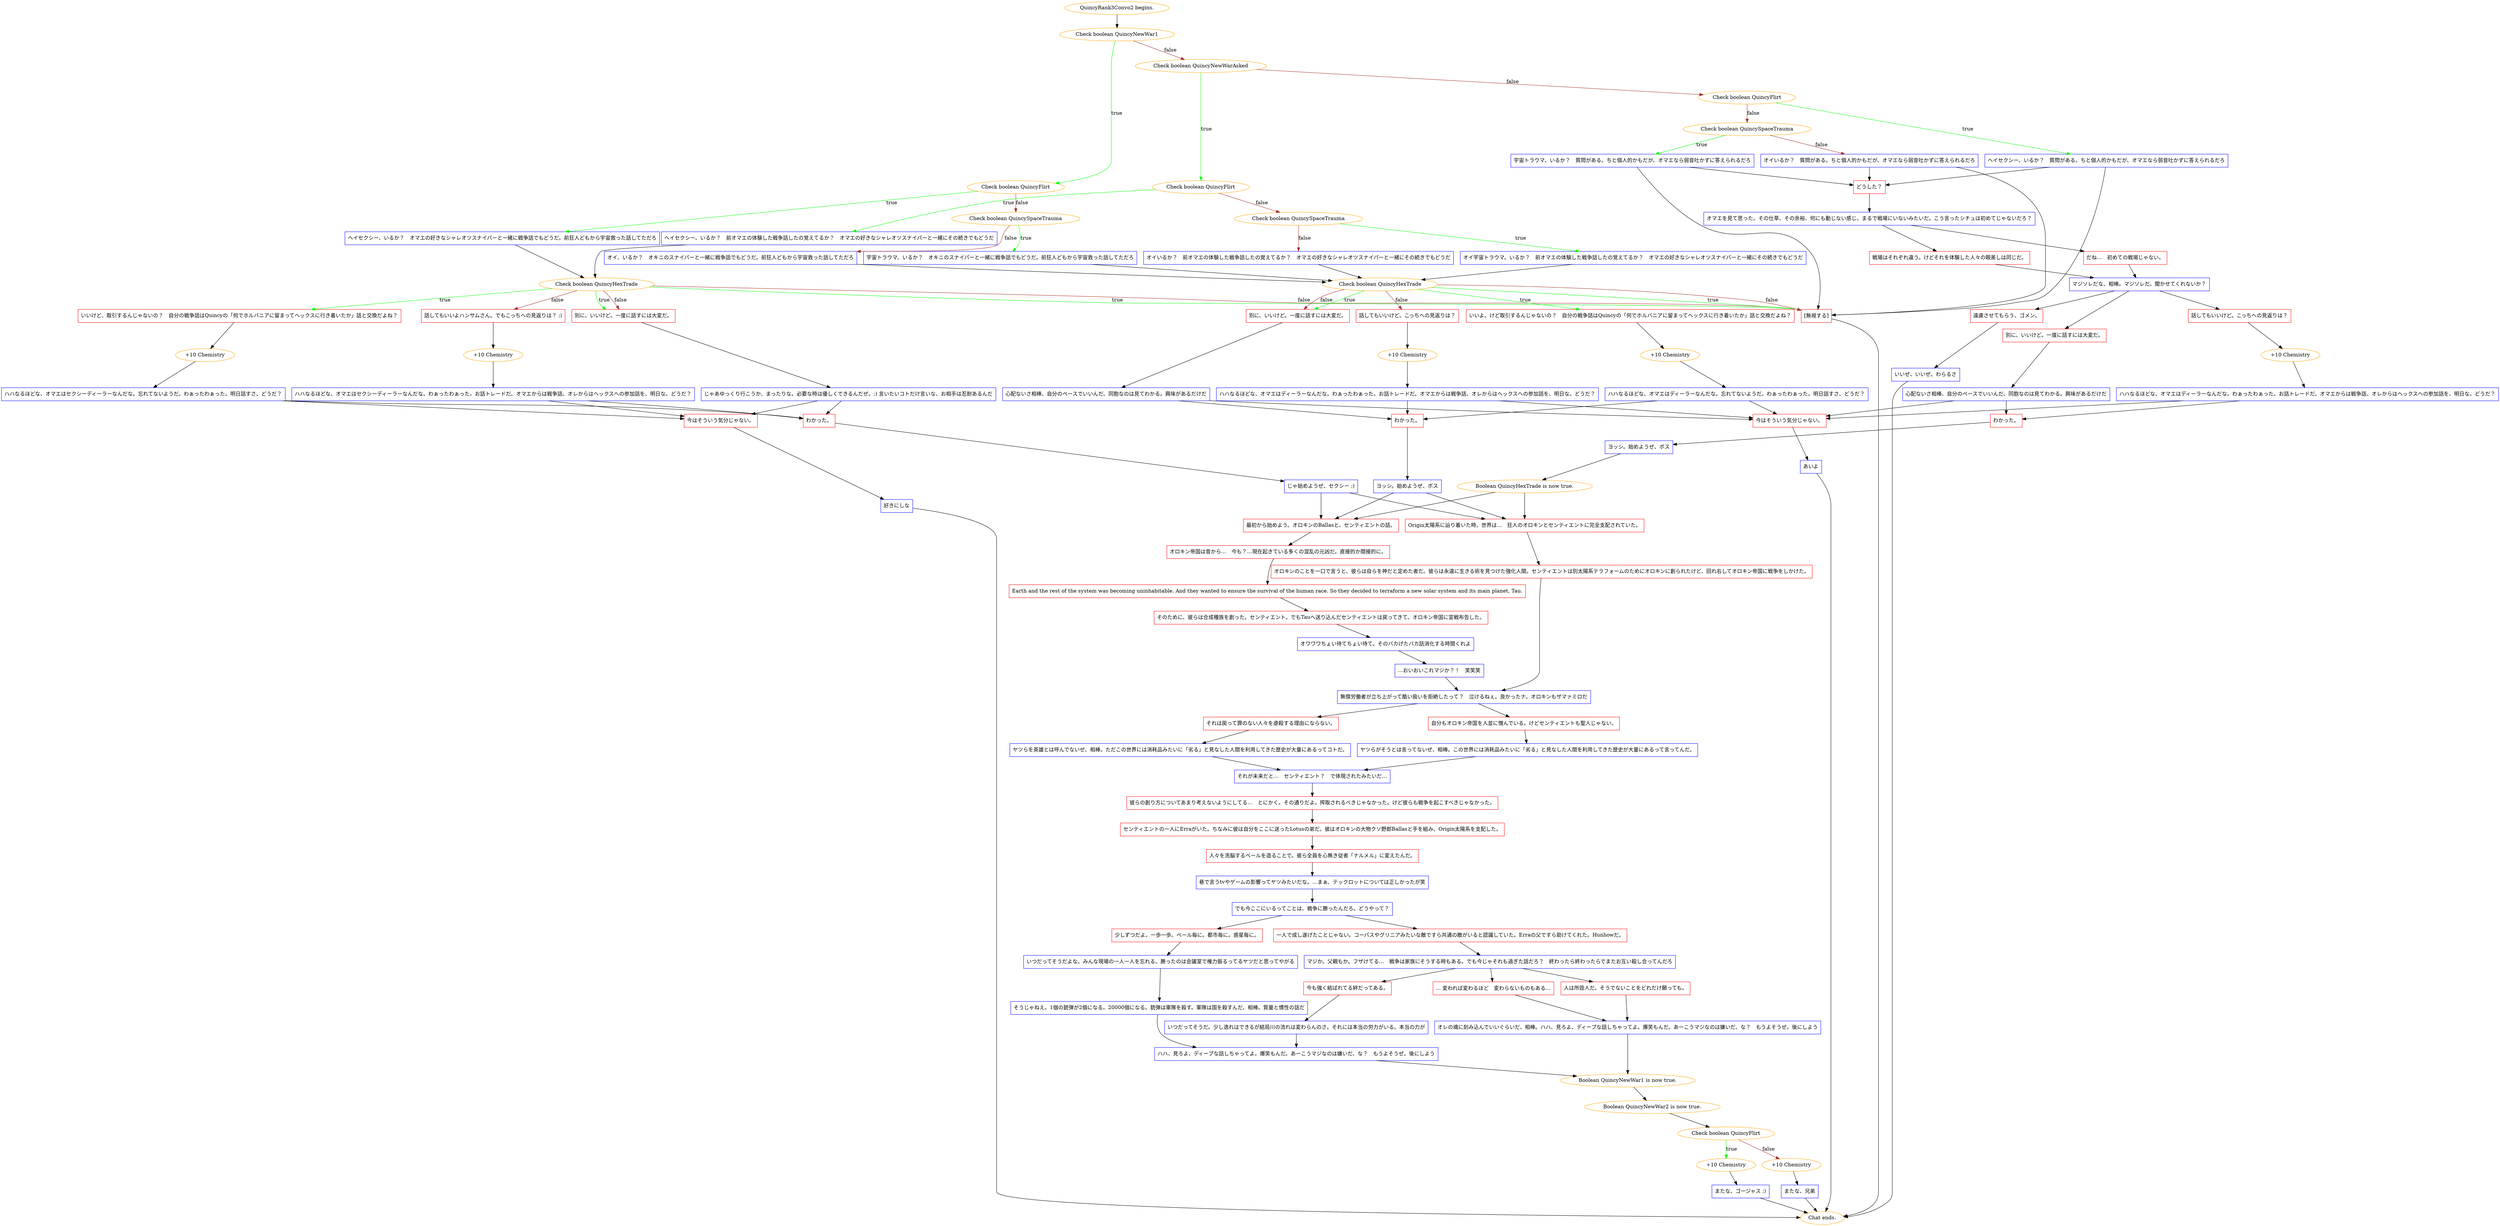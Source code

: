 digraph {
	"QuincyRank3Convo2 begins." [color=orange];
		"QuincyRank3Convo2 begins." -> j1227234177;
	j1227234177 [label="Check boolean QuincyNewWar1",color=orange];
		j1227234177 -> j3433158672 [label=true,color=green];
		j1227234177 -> j970692775 [label=false,color=brown];
	j3433158672 [label="Check boolean QuincyFlirt",color=orange];
		j3433158672 -> j3175624476 [label=true,color=green];
		j3433158672 -> j3134332762 [label=false,color=brown];
	j970692775 [label="Check boolean QuincyNewWarAsked",color=orange];
		j970692775 -> j4151139557 [label=true,color=green];
		j970692775 -> j1584210937 [label=false,color=brown];
	j3175624476 [label="ヘイセクシー、いるか？　オマエの好きなシャレオツスナイパーと一緒に戦争話でもどうだ。前狂人どもから宇宙救った話してただろ",shape=box,color=blue];
		j3175624476 -> j2930633811;
	j3134332762 [label="Check boolean QuincySpaceTrauma",color=orange];
		j3134332762 -> j565921152 [label=true,color=green];
		j3134332762 -> j165101868 [label=false,color=brown];
	j4151139557 [label="Check boolean QuincyFlirt",color=orange];
		j4151139557 -> j3891024938 [label=true,color=green];
		j4151139557 -> j3134221175 [label=false,color=brown];
	j1584210937 [label="Check boolean QuincyFlirt",color=orange];
		j1584210937 -> j22630007 [label=true,color=green];
		j1584210937 -> j2192536443 [label=false,color=brown];
	j2930633811 [label="Check boolean QuincyHexTrade",color=orange];
		j2930633811 -> j3507120462 [label=true,color=green];
		j2930633811 -> j3622674547 [label=true,color=green];
		j2930633811 -> j85835136 [label=true,color=green];
		j2930633811 -> j812276157 [label=false,color=brown];
		j2930633811 -> j3622674547 [label=false,color=brown];
		j2930633811 -> j85835136 [label=false,color=brown];
	j565921152 [label="宇宙トラウマ、いるか？　オキニのスナイパーと一緒に戦争話でもどうだ。前狂人どもから宇宙救った話してただろ",shape=box,color=blue];
		j565921152 -> j3628214946;
	j165101868 [label="オイ、いるか？　オキニのスナイパーと一緒に戦争話でもどうだ。前狂人どもから宇宙救った話してただろ",shape=box,color=blue];
		j165101868 -> j3628214946;
	j3891024938 [label="ヘイセクシー、いるか？　前オマエの体験した戦争話したの覚えてるか？　オマエの好きなシャレオツスナイパーと一緒にその続きでもどうだ",shape=box,color=blue];
		j3891024938 -> j2930633811;
	j3134221175 [label="Check boolean QuincySpaceTrauma",color=orange];
		j3134221175 -> j1154202603 [label=true,color=green];
		j3134221175 -> j2059790321 [label=false,color=brown];
	j22630007 [label="ヘイセクシー、いるか？　質問がある。ちと個人的かもだが、オマエなら弱音吐かずに答えられるだろ",shape=box,color=blue];
		j22630007 -> j1749844776;
		j22630007 -> j85835136;
	j2192536443 [label="Check boolean QuincySpaceTrauma",color=orange];
		j2192536443 -> j209688575 [label=true,color=green];
		j2192536443 -> j672165398 [label=false,color=brown];
	j3507120462 [label="いいけど、取引するんじゃないの？　自分の戦争話はQuincyの「何でホルバニアに留まってヘックスに行き着いたか」話と交換だよね？",shape=box,color=red];
		j3507120462 -> j320295869;
	j3622674547 [label="別に、いいけど。一度に話すには大変だ。",shape=box,color=red];
		j3622674547 -> j2233517355;
	j85835136 [label="[無視する]",shape=box,color=red];
		j85835136 -> "Chat ends.";
	j812276157 [label="話してもいいよハンサムさん。でもこっちへの見返りは？ ;)",shape=box,color=red];
		j812276157 -> j857950693;
	j3628214946 [label="Check boolean QuincyHexTrade",color=orange];
		j3628214946 -> j3386129945 [label=true,color=green];
		j3628214946 -> j774420174 [label=true,color=green];
		j3628214946 -> j85835136 [label=true,color=green];
		j3628214946 -> j719868885 [label=false,color=brown];
		j3628214946 -> j774420174 [label=false,color=brown];
		j3628214946 -> j85835136 [label=false,color=brown];
	j1154202603 [label="オイ宇宙トラウマ。いるか？　前オマエの体験した戦争話したの覚えてるか？　オマエの好きなシャレオツスナイパーと一緒にその続きでもどうだ",shape=box,color=blue];
		j1154202603 -> j3628214946;
	j2059790321 [label="オイいるか？　前オマエの体験した戦争話したの覚えてるか？　オマエの好きなシャレオツスナイパーと一緒にその続きでもどうだ",shape=box,color=blue];
		j2059790321 -> j3628214946;
	j1749844776 [label="どうした？",shape=box,color=red];
		j1749844776 -> j1226320759;
	j209688575 [label="宇宙トラウマ、いるか？　質問がある。ちと個人的かもだが、オマエなら弱音吐かずに答えられるだろ",shape=box,color=blue];
		j209688575 -> j1749844776;
		j209688575 -> j85835136;
	j672165398 [label="オイいるか？　質問がある。ちと個人的かもだが、オマエなら弱音吐かずに答えられるだろ",shape=box,color=blue];
		j672165398 -> j1749844776;
		j672165398 -> j85835136;
	j320295869 [label="+10 Chemistry",color=orange];
		j320295869 -> j90907191;
	j2233517355 [label="じゃあゆっくり行こうか、まったりな。必要な時は優しくできるんだぜ。;) 言いたいコトだけ言いな、お相手は忍耐あるんだ",shape=box,color=blue];
		j2233517355 -> j630687643;
		j2233517355 -> j97447526;
	"Chat ends." [color=orange];
	j857950693 [label="+10 Chemistry",color=orange];
		j857950693 -> j3071184290;
	j3386129945 [label="いいよ。けど取引するんじゃないの？　自分の戦争話はQuincyの「何でホルバニアに留まってヘックスに行き着いたか」話と交換だよね？",shape=box,color=red];
		j3386129945 -> j1026091353;
	j774420174 [label="別に、いいけど。一度に話すには大変だ。",shape=box,color=red];
		j774420174 -> j3399528913;
	j719868885 [label="話してもいいけど。こっちへの見返りは？",shape=box,color=red];
		j719868885 -> j3303368008;
	j1226320759 [label="オマエを見て思った。その仕草、その余裕、何にも動じない感じ、まるで戦場にいないみたいだ。こう言ったシチュは初めてじゃないだろ？",shape=box,color=blue];
		j1226320759 -> j3467653351;
		j1226320759 -> j2547233016;
	j90907191 [label="ハハなるほどな、オマエはセクシーディーラーなんだな。忘れてないようだ。わぁったわぁった。明日話すさ、どうだ？",shape=box,color=blue];
		j90907191 -> j630687643;
		j90907191 -> j97447526;
	j630687643 [label="わかった。",shape=box,color=red];
		j630687643 -> j924147985;
	j97447526 [label="今はそういう気分じゃない。",shape=box,color=red];
		j97447526 -> j3626755124;
	j3071184290 [label="ハハなるほどな、オマエはセクシーディーラーなんだな。わぁったわぁった。お話トレードだ。オマエからは戦争話、オレからはヘックスへの参加話を、明日な。どうだ？",shape=box,color=blue];
		j3071184290 -> j630687643;
		j3071184290 -> j97447526;
	j1026091353 [label="+10 Chemistry",color=orange];
		j1026091353 -> j1964319555;
	j3399528913 [label="心配ないさ相棒、自分のペースでいいんだ、同胞なのは見てわかる。興味があるだけだ",shape=box,color=blue];
		j3399528913 -> j3321608547;
		j3399528913 -> j213486952;
	j3303368008 [label="+10 Chemistry",color=orange];
		j3303368008 -> j2868195171;
	j3467653351 [label="だね…　初めての戦場じゃない。",shape=box,color=red];
		j3467653351 -> j1830601029;
	j2547233016 [label="戦場はそれぞれ違う。けどそれを体験した人々の眼差しは同じだ。",shape=box,color=red];
		j2547233016 -> j1830601029;
	j924147985 [label="じゃ始めようぜ、セクシー ;)",shape=box,color=blue];
		j924147985 -> j2472434869;
		j924147985 -> j306482265;
	j3626755124 [label="好きにしな",shape=box,color=blue];
		j3626755124 -> "Chat ends.";
	j1964319555 [label="ハハなるほどな、オマエはディーラーなんだな。忘れてないようだ。わぁったわぁった。明日話すさ、どうだ？",shape=box,color=blue];
		j1964319555 -> j3321608547;
		j1964319555 -> j213486952;
	j3321608547 [label="わかった。",shape=box,color=red];
		j3321608547 -> j2240718001;
	j213486952 [label="今はそういう気分じゃない。",shape=box,color=red];
		j213486952 -> j1027775213;
	j2868195171 [label="ハハなるほどな、オマエはディーラーなんだな。わぁったわぁった。お話トレードだ。オマエからは戦争話、オレからはヘックスへの参加話を、明日な。どうだ？",shape=box,color=blue];
		j2868195171 -> j3321608547;
		j2868195171 -> j213486952;
	j1830601029 [label="マジソレだな、相棒。マジソレだ。聞かせてくれないか？",shape=box,color=blue];
		j1830601029 -> j1707736138;
		j1830601029 -> j2826828767;
		j1830601029 -> j3228370123;
	j2472434869 [label="Origin太陽系に辿り着いた時、世界は…　狂人のオロキンとセンティエントに完全支配されていた。",shape=box,color=red];
		j2472434869 -> j88074307;
	j306482265 [label="最初から始めよう。オロキンのBallasと、センティエントの話。",shape=box,color=red];
		j306482265 -> j3734469565;
	j2240718001 [label="ヨッシ。始めようぜ、ボス",shape=box,color=blue];
		j2240718001 -> j2472434869;
		j2240718001 -> j306482265;
	j1027775213 [label="あいよ",shape=box,color=blue];
		j1027775213 -> "Chat ends.";
	j1707736138 [label="話してもいいけど。こっちへの見返りは？",shape=box,color=red];
		j1707736138 -> j111466621;
	j2826828767 [label="別に、いいけど。一度に話すには大変だ。",shape=box,color=red];
		j2826828767 -> j3366894097;
	j3228370123 [label="遠慮させてもらう、ゴメン。",shape=box,color=red];
		j3228370123 -> j2857533103;
	j88074307 [label="オロキンのことを一口で言うと、彼らは自らを神だと定めた者だ。彼らは永遠に生きる術を見つけた強化人間。センティエントは別太陽系テラフォームのためにオロキンに創られたけど、回れ右してオロキン帝国に戦争をしかけた。",shape=box,color=red];
		j88074307 -> j1195311415;
	j3734469565 [label="オロキン帝国は昔から…　今も？…現在起きている多くの混乱の元凶だ。直接的か間接的に。",shape=box,color=red];
		j3734469565 -> j3139055218;
	j111466621 [label="+10 Chemistry",color=orange];
		j111466621 -> j3499875527;
	j3366894097 [label="心配ないさ相棒、自分のペースでいいんだ、同胞なのは見てわかる。興味があるだけだ",shape=box,color=blue];
		j3366894097 -> j1064449289;
		j3366894097 -> j213486952;
	j2857533103 [label="いいぜ、いいぜ。わらるさ",shape=box,color=blue];
		j2857533103 -> "Chat ends.";
	j1195311415 [label="無償労働者が立ち上がって酷い扱いを拒絶したって？　泣けるねぇ。良かったナ。オロキンもザマァミロだ",shape=box,color=blue];
		j1195311415 -> j1151733053;
		j1195311415 -> j3207271312;
	j3139055218 [label="Earth and the rest of the system was becoming uninhabitable. And they wanted to ensure the survival of the human race. So they decided to terraform a new solar system and its main planet, Tau.",shape=box,color=red];
		j3139055218 -> j2707302369;
	j3499875527 [label="ハハなるほどな、オマエはディーラーなんだな。わぁったわぁった。お話トレードだ。オマエからは戦争話、オレからはヘックスへの参加話を、明日な。どうだ？",shape=box,color=blue];
		j3499875527 -> j1064449289;
		j3499875527 -> j213486952;
	j1064449289 [label="わかった。",shape=box,color=red];
		j1064449289 -> j205585001;
	j1151733053 [label="それは戻って罪のない人々を虐殺する理由にならない。",shape=box,color=red];
		j1151733053 -> j1997905997;
	j3207271312 [label="自分もオロキン帝国を人並に憎んでいる。けどセンティエントも聖人じゃない。",shape=box,color=red];
		j3207271312 -> j2297163024;
	j2707302369 [label="そのために、彼らは合成種族を創った。センティエント。でもTauへ送り込んだセンティエントは戻ってきて、オロキン帝国に宣戦布告した。",shape=box,color=red];
		j2707302369 -> j2988661086;
	j205585001 [label="ヨッシ。始めようぜ、ボス",shape=box,color=blue];
		j205585001 -> j1195954959;
	j1997905997 [label="ヤツらを英雄とは呼んでないぜ、相棒。ただこの世界には消耗品みたいに「劣る」と見なした人間を利用してきた歴史が大量にあるってコトだ。",shape=box,color=blue];
		j1997905997 -> j1525970875;
	j2297163024 [label="ヤツらがそうとは言ってないぜ、相棒。この世界には消耗品みたいに「劣る」と見なした人間を利用してきた歴史が大量にあるって言ってんだ。",shape=box,color=blue];
		j2297163024 -> j1525970875;
	j2988661086 [label="オワワワちょい待てちょい待て。そのバカげたバカ話消化する時間くれよ",shape=box,color=blue];
		j2988661086 -> j820195475;
	j1195954959 [label="Boolean QuincyHexTrade is now true.",color=orange];
		j1195954959 -> j306482265;
		j1195954959 -> j2472434869;
	j1525970875 [label="それが未来だと…　センティエント？　で体現されたみたいだ…",shape=box,color=blue];
		j1525970875 -> j3174164856;
	j820195475 [label="…おいおいこれマジか？！　笑笑笑",shape=box,color=blue];
		j820195475 -> j1195311415;
	j3174164856 [label="彼らの創り方についてあまり考えないようにしてる…　とにかく。その通りだよ。搾取されるべきじゃなかった。けど彼らも戦争を起こすべきじゃなかった。",shape=box,color=red];
		j3174164856 -> j2307155353;
	j2307155353 [label="センティエントの一人にErraがいた。ちなみに彼は自分をここに送ったLotusの弟だ。彼はオロキンの大物クソ野郎Ballasと手を組み、Origin太陽系を支配した。",shape=box,color=red];
		j2307155353 -> j43241924;
	j43241924 [label="人々を洗脳するベールを造ることで。彼ら全員を心無き従者「ナルメル」に変えたんだ。",shape=box,color=red];
		j43241924 -> j1058184510;
	j1058184510 [label="巷で言うtvやゲームの影響ってヤツみたいだな。…まぁ、テックロットについては正しかったが笑",shape=box,color=blue];
		j1058184510 -> j543450377;
	j543450377 [label="でも今ここにいるってことは、戦争に勝ったんだろ。どうやって？",shape=box,color=blue];
		j543450377 -> j948831351;
		j543450377 -> j727500825;
	j948831351 [label="少しずつだよ。一歩一歩。ベール毎に。都市毎に。惑星毎に。",shape=box,color=red];
		j948831351 -> j3070079288;
	j727500825 [label="一人で成し遂げたことじゃない。コーパスやグリニアみたいな敵ですら共通の敵がいると認識していた。Erraの父ですら助けてくれた。Hunhowだ。",shape=box,color=red];
		j727500825 -> j3251374612;
	j3070079288 [label="いつだってそうだよな。みんな現場の一人一人を忘れる。勝ったのは会議室で権力振るってるヤツだと思ってやがる",shape=box,color=blue];
		j3070079288 -> j2934186441;
	j3251374612 [label="マジか。父親もか。フザけてる…　戦争は家族にそうする時もある。でも今じゃそれも過ぎた話だろ？　終わったら終わったらでまたお互い殺し合ってんだろ",shape=box,color=blue];
		j3251374612 -> j1368774385;
		j3251374612 -> j3307224093;
		j3251374612 -> j3501582728;
	j2934186441 [label="そうじゃねえ。1個の銃弾が2個になる。20000個になる。銃弾は軍隊を殺す。軍隊は国を殺すんだ、相棒。質量と慣性の話だ",shape=box,color=blue];
		j2934186441 -> j807322102;
	j1368774385 [label="今も強く結ばれてる絆だってある。",shape=box,color=red];
		j1368774385 -> j3325081410;
	j3307224093 [label="... 変われば変わるほど　変わらないものもある…",shape=box,color=red];
		j3307224093 -> j829562542;
	j3501582728 [label="人は所詮人だ。そうでないことをどれだけ願っても。",shape=box,color=red];
		j3501582728 -> j829562542;
	j807322102 [label="ハハ、見ろよ、ディープな話しちゃってよ。爆笑もんだ。あーこうマジなのは嫌いだ、な？　もうよそうぜ。後にしよう",shape=box,color=blue];
		j807322102 -> j847916330;
	j3325081410 [label="いつだってそうだ。少し逸れはできるが結局川の流れは変わらんのさ。それには本当の労力がいる。本当の力が",shape=box,color=blue];
		j3325081410 -> j807322102;
	j829562542 [label="オレの魂に刻み込んでいいぐらいだ、相棒。ハハ、見ろよ、ディープな話しちゃってよ。爆笑もんだ。あーこうマジなのは嫌いだ、な？　もうよそうぜ。後にしよう",shape=box,color=blue];
		j829562542 -> j847916330;
	j847916330 [label="Boolean QuincyNewWar1 is now true.",color=orange];
		j847916330 -> j59282138;
	j59282138 [label="Boolean QuincyNewWar2 is now true.",color=orange];
		j59282138 -> j1873488807;
	j1873488807 [label="Check boolean QuincyFlirt",color=orange];
		j1873488807 -> j1388464472 [label=true,color=green];
		j1873488807 -> j240969975 [label=false,color=brown];
	j1388464472 [label="+10 Chemistry",color=orange];
		j1388464472 -> j693707784;
	j240969975 [label="+10 Chemistry",color=orange];
		j240969975 -> j3002342152;
	j693707784 [label="またな、ゴージャス ;)",shape=box,color=blue];
		j693707784 -> "Chat ends.";
	j3002342152 [label="またな、兄弟",shape=box,color=blue];
		j3002342152 -> "Chat ends.";
}